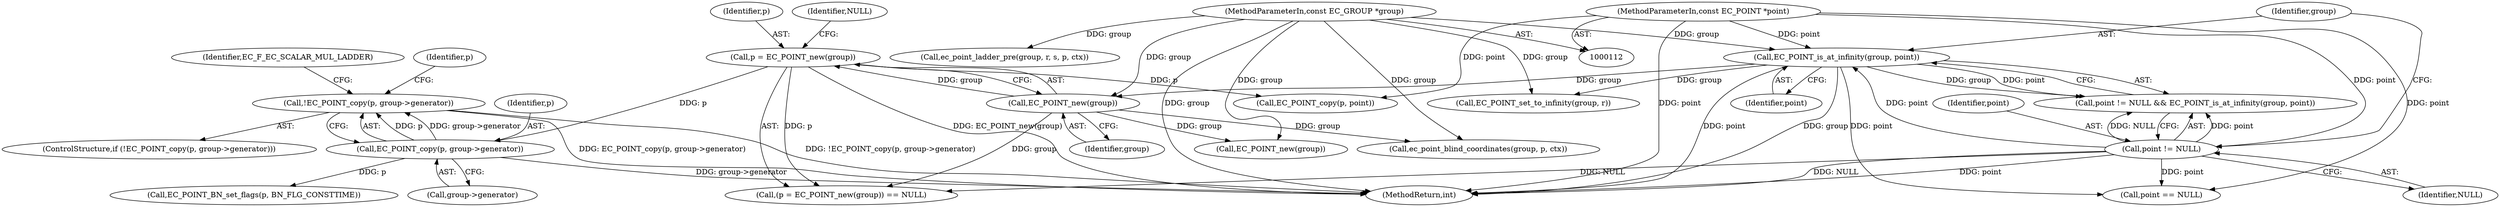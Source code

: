 digraph "0_openssl_b1d6d55ece1c26fa2829e2b819b038d7b6d692b4@API" {
"1000210" [label="(Call,!EC_POINT_copy(p, group->generator))"];
"1000211" [label="(Call,EC_POINT_copy(p, group->generator))"];
"1000188" [label="(Call,p = EC_POINT_new(group))"];
"1000190" [label="(Call,EC_POINT_new(group))"];
"1000154" [label="(Call,EC_POINT_is_at_infinity(group, point))"];
"1000113" [label="(MethodParameterIn,const EC_GROUP *group)"];
"1000151" [label="(Call,point != NULL)"];
"1000116" [label="(MethodParameterIn,const EC_POINT *point)"];
"1000116" [label="(MethodParameterIn,const EC_POINT *point)"];
"1000189" [label="(Identifier,p)"];
"1000464" [label="(Call,ec_point_blind_coordinates(group, p, ctx))"];
"1000151" [label="(Call,point != NULL)"];
"1000537" [label="(MethodReturn,int)"];
"1000196" [label="(Call,EC_POINT_new(group))"];
"1000225" [label="(Call,EC_POINT_copy(p, point))"];
"1000475" [label="(Call,ec_point_ladder_pre(group, r, s, p, ctx))"];
"1000212" [label="(Identifier,p)"];
"1000205" [label="(Call,point == NULL)"];
"1000213" [label="(Call,group->generator)"];
"1000113" [label="(MethodParameterIn,const EC_GROUP *group)"];
"1000191" [label="(Identifier,group)"];
"1000190" [label="(Call,EC_POINT_new(group))"];
"1000156" [label="(Identifier,point)"];
"1000187" [label="(Call,(p = EC_POINT_new(group)) == NULL)"];
"1000150" [label="(Call,point != NULL && EC_POINT_is_at_infinity(group, point))"];
"1000152" [label="(Identifier,point)"];
"1000211" [label="(Call,EC_POINT_copy(p, group->generator))"];
"1000192" [label="(Identifier,NULL)"];
"1000158" [label="(Call,EC_POINT_set_to_infinity(group, r))"];
"1000210" [label="(Call,!EC_POINT_copy(p, group->generator))"];
"1000218" [label="(Identifier,EC_F_EC_SCALAR_MUL_LADDER)"];
"1000234" [label="(Identifier,p)"];
"1000209" [label="(ControlStructure,if (!EC_POINT_copy(p, group->generator)))"];
"1000233" [label="(Call,EC_POINT_BN_set_flags(p, BN_FLG_CONSTTIME))"];
"1000155" [label="(Identifier,group)"];
"1000154" [label="(Call,EC_POINT_is_at_infinity(group, point))"];
"1000153" [label="(Identifier,NULL)"];
"1000188" [label="(Call,p = EC_POINT_new(group))"];
"1000210" -> "1000209"  [label="AST: "];
"1000210" -> "1000211"  [label="CFG: "];
"1000211" -> "1000210"  [label="AST: "];
"1000218" -> "1000210"  [label="CFG: "];
"1000234" -> "1000210"  [label="CFG: "];
"1000210" -> "1000537"  [label="DDG: !EC_POINT_copy(p, group->generator)"];
"1000210" -> "1000537"  [label="DDG: EC_POINT_copy(p, group->generator)"];
"1000211" -> "1000210"  [label="DDG: p"];
"1000211" -> "1000210"  [label="DDG: group->generator"];
"1000211" -> "1000213"  [label="CFG: "];
"1000212" -> "1000211"  [label="AST: "];
"1000213" -> "1000211"  [label="AST: "];
"1000211" -> "1000537"  [label="DDG: group->generator"];
"1000188" -> "1000211"  [label="DDG: p"];
"1000211" -> "1000233"  [label="DDG: p"];
"1000188" -> "1000187"  [label="AST: "];
"1000188" -> "1000190"  [label="CFG: "];
"1000189" -> "1000188"  [label="AST: "];
"1000190" -> "1000188"  [label="AST: "];
"1000192" -> "1000188"  [label="CFG: "];
"1000188" -> "1000537"  [label="DDG: EC_POINT_new(group)"];
"1000188" -> "1000187"  [label="DDG: p"];
"1000190" -> "1000188"  [label="DDG: group"];
"1000188" -> "1000225"  [label="DDG: p"];
"1000190" -> "1000191"  [label="CFG: "];
"1000191" -> "1000190"  [label="AST: "];
"1000190" -> "1000187"  [label="DDG: group"];
"1000154" -> "1000190"  [label="DDG: group"];
"1000113" -> "1000190"  [label="DDG: group"];
"1000190" -> "1000196"  [label="DDG: group"];
"1000190" -> "1000464"  [label="DDG: group"];
"1000154" -> "1000150"  [label="AST: "];
"1000154" -> "1000156"  [label="CFG: "];
"1000155" -> "1000154"  [label="AST: "];
"1000156" -> "1000154"  [label="AST: "];
"1000150" -> "1000154"  [label="CFG: "];
"1000154" -> "1000537"  [label="DDG: group"];
"1000154" -> "1000537"  [label="DDG: point"];
"1000154" -> "1000150"  [label="DDG: group"];
"1000154" -> "1000150"  [label="DDG: point"];
"1000113" -> "1000154"  [label="DDG: group"];
"1000151" -> "1000154"  [label="DDG: point"];
"1000116" -> "1000154"  [label="DDG: point"];
"1000154" -> "1000158"  [label="DDG: group"];
"1000154" -> "1000205"  [label="DDG: point"];
"1000113" -> "1000112"  [label="AST: "];
"1000113" -> "1000537"  [label="DDG: group"];
"1000113" -> "1000158"  [label="DDG: group"];
"1000113" -> "1000196"  [label="DDG: group"];
"1000113" -> "1000464"  [label="DDG: group"];
"1000113" -> "1000475"  [label="DDG: group"];
"1000151" -> "1000150"  [label="AST: "];
"1000151" -> "1000153"  [label="CFG: "];
"1000152" -> "1000151"  [label="AST: "];
"1000153" -> "1000151"  [label="AST: "];
"1000155" -> "1000151"  [label="CFG: "];
"1000150" -> "1000151"  [label="CFG: "];
"1000151" -> "1000537"  [label="DDG: point"];
"1000151" -> "1000537"  [label="DDG: NULL"];
"1000151" -> "1000150"  [label="DDG: point"];
"1000151" -> "1000150"  [label="DDG: NULL"];
"1000116" -> "1000151"  [label="DDG: point"];
"1000151" -> "1000187"  [label="DDG: NULL"];
"1000151" -> "1000205"  [label="DDG: point"];
"1000116" -> "1000112"  [label="AST: "];
"1000116" -> "1000537"  [label="DDG: point"];
"1000116" -> "1000205"  [label="DDG: point"];
"1000116" -> "1000225"  [label="DDG: point"];
}
